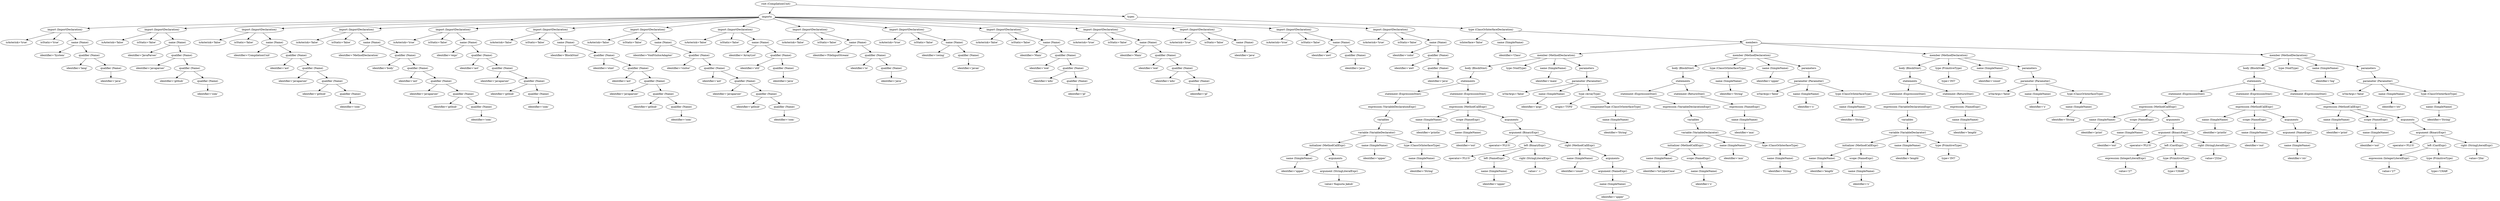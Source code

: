digraph {
n0 [label="root (CompilationUnit)"];
n1 [label="imports"];
n0 -> n1;
n2 [label="import (ImportDeclaration)"];
n1 -> n2;
n3 [label="isAsterisk='true'"];
n2 -> n3;
n4 [label="isStatic='true'"];
n2 -> n4;
n5 [label="name (Name)"];
n2 -> n5;
n6 [label="identifier='System'"];
n5 -> n6;
n7 [label="qualifier (Name)"];
n5 -> n7;
n8 [label="identifier='lang'"];
n7 -> n8;
n9 [label="qualifier (Name)"];
n7 -> n9;
n10 [label="identifier='java'"];
n9 -> n10;
n11 [label="import (ImportDeclaration)"];
n1 -> n11;
n12 [label="isAsterisk='false'"];
n11 -> n12;
n13 [label="isStatic='false'"];
n11 -> n13;
n14 [label="name (Name)"];
n11 -> n14;
n15 [label="identifier='JavaParser'"];
n14 -> n15;
n16 [label="qualifier (Name)"];
n14 -> n16;
n17 [label="identifier='javaparser'"];
n16 -> n17;
n18 [label="qualifier (Name)"];
n16 -> n18;
n19 [label="identifier='github'"];
n18 -> n19;
n20 [label="qualifier (Name)"];
n18 -> n20;
n21 [label="identifier='com'"];
n20 -> n21;
n22 [label="import (ImportDeclaration)"];
n1 -> n22;
n23 [label="isAsterisk='false'"];
n22 -> n23;
n24 [label="isStatic='false'"];
n22 -> n24;
n25 [label="name (Name)"];
n22 -> n25;
n26 [label="identifier='CompilationUnit'"];
n25 -> n26;
n27 [label="qualifier (Name)"];
n25 -> n27;
n28 [label="identifier='ast'"];
n27 -> n28;
n29 [label="qualifier (Name)"];
n27 -> n29;
n30 [label="identifier='javaparser'"];
n29 -> n30;
n31 [label="qualifier (Name)"];
n29 -> n31;
n32 [label="identifier='github'"];
n31 -> n32;
n33 [label="qualifier (Name)"];
n31 -> n33;
n34 [label="identifier='com'"];
n33 -> n34;
n35 [label="import (ImportDeclaration)"];
n1 -> n35;
n36 [label="isAsterisk='false'"];
n35 -> n36;
n37 [label="isStatic='false'"];
n35 -> n37;
n38 [label="name (Name)"];
n35 -> n38;
n39 [label="identifier='MethodDeclaration'"];
n38 -> n39;
n40 [label="qualifier (Name)"];
n38 -> n40;
n41 [label="identifier='body'"];
n40 -> n41;
n42 [label="qualifier (Name)"];
n40 -> n42;
n43 [label="identifier='ast'"];
n42 -> n43;
n44 [label="qualifier (Name)"];
n42 -> n44;
n45 [label="identifier='javaparser'"];
n44 -> n45;
n46 [label="qualifier (Name)"];
n44 -> n46;
n47 [label="identifier='github'"];
n46 -> n47;
n48 [label="qualifier (Name)"];
n46 -> n48;
n49 [label="identifier='com'"];
n48 -> n49;
n50 [label="import (ImportDeclaration)"];
n1 -> n50;
n51 [label="isAsterisk='true'"];
n50 -> n51;
n52 [label="isStatic='false'"];
n50 -> n52;
n53 [label="name (Name)"];
n50 -> n53;
n54 [label="identifier='expr'"];
n53 -> n54;
n55 [label="qualifier (Name)"];
n53 -> n55;
n56 [label="identifier='ast'"];
n55 -> n56;
n57 [label="qualifier (Name)"];
n55 -> n57;
n58 [label="identifier='javaparser'"];
n57 -> n58;
n59 [label="qualifier (Name)"];
n57 -> n59;
n60 [label="identifier='github'"];
n59 -> n60;
n61 [label="qualifier (Name)"];
n59 -> n61;
n62 [label="identifier='com'"];
n61 -> n62;
n63 [label="import (ImportDeclaration)"];
n1 -> n63;
n64 [label="isAsterisk='false'"];
n63 -> n64;
n65 [label="isStatic='false'"];
n63 -> n65;
n66 [label="name (Name)"];
n63 -> n66;
n67 [label="identifier='BlockStmt'"];
n66 -> n67;
n68 [label="qualifier (Name)"];
n66 -> n68;
n69 [label="identifier='stmt'"];
n68 -> n69;
n70 [label="qualifier (Name)"];
n68 -> n70;
n71 [label="identifier='ast'"];
n70 -> n71;
n72 [label="qualifier (Name)"];
n70 -> n72;
n73 [label="identifier='javaparser'"];
n72 -> n73;
n74 [label="qualifier (Name)"];
n72 -> n74;
n75 [label="identifier='github'"];
n74 -> n75;
n76 [label="qualifier (Name)"];
n74 -> n76;
n77 [label="identifier='com'"];
n76 -> n77;
n78 [label="import (ImportDeclaration)"];
n1 -> n78;
n79 [label="isAsterisk='false'"];
n78 -> n79;
n80 [label="isStatic='false'"];
n78 -> n80;
n81 [label="name (Name)"];
n78 -> n81;
n82 [label="identifier='VoidVisitorAdapter'"];
n81 -> n82;
n83 [label="qualifier (Name)"];
n81 -> n83;
n84 [label="identifier='visitor'"];
n83 -> n84;
n85 [label="qualifier (Name)"];
n83 -> n85;
n86 [label="identifier='ast'"];
n85 -> n86;
n87 [label="qualifier (Name)"];
n85 -> n87;
n88 [label="identifier='javaparser'"];
n87 -> n88;
n89 [label="qualifier (Name)"];
n87 -> n89;
n90 [label="identifier='github'"];
n89 -> n90;
n91 [label="qualifier (Name)"];
n89 -> n91;
n92 [label="identifier='com'"];
n91 -> n92;
n93 [label="import (ImportDeclaration)"];
n1 -> n93;
n94 [label="isAsterisk='false'"];
n93 -> n94;
n95 [label="isStatic='false'"];
n93 -> n95;
n96 [label="name (Name)"];
n93 -> n96;
n97 [label="identifier='ArrayList'"];
n96 -> n97;
n98 [label="qualifier (Name)"];
n96 -> n98;
n99 [label="identifier='util'"];
n98 -> n99;
n100 [label="qualifier (Name)"];
n98 -> n100;
n101 [label="identifier='java'"];
n100 -> n101;
n102 [label="import (ImportDeclaration)"];
n1 -> n102;
n103 [label="isAsterisk='false'"];
n102 -> n103;
n104 [label="isStatic='false'"];
n102 -> n104;
n105 [label="name (Name)"];
n102 -> n105;
n106 [label="identifier='FileInputStream'"];
n105 -> n106;
n107 [label="qualifier (Name)"];
n105 -> n107;
n108 [label="identifier='io'"];
n107 -> n108;
n109 [label="qualifier (Name)"];
n107 -> n109;
n110 [label="identifier='java'"];
n109 -> n110;
n111 [label="import (ImportDeclaration)"];
n1 -> n111;
n112 [label="isAsterisk='true'"];
n111 -> n112;
n113 [label="isStatic='false'"];
n111 -> n113;
n114 [label="name (Name)"];
n111 -> n114;
n115 [label="identifier='swing'"];
n114 -> n115;
n116 [label="qualifier (Name)"];
n114 -> n116;
n117 [label="identifier='javax'"];
n116 -> n117;
n118 [label="import (ImportDeclaration)"];
n1 -> n118;
n119 [label="isAsterisk='false'"];
n118 -> n119;
n120 [label="isStatic='false'"];
n118 -> n120;
n121 [label="name (Name)"];
n118 -> n121;
n122 [label="identifier='Main'"];
n121 -> n122;
n123 [label="qualifier (Name)"];
n121 -> n123;
n124 [label="identifier='wat'"];
n123 -> n124;
n125 [label="qualifier (Name)"];
n123 -> n125;
n126 [label="identifier='edu'"];
n125 -> n126;
n127 [label="qualifier (Name)"];
n125 -> n127;
n128 [label="identifier='pl'"];
n127 -> n128;
n129 [label="import (ImportDeclaration)"];
n1 -> n129;
n130 [label="isAsterisk='true'"];
n129 -> n130;
n131 [label="isStatic='false'"];
n129 -> n131;
n132 [label="name (Name)"];
n129 -> n132;
n133 [label="identifier='Main'"];
n132 -> n133;
n134 [label="qualifier (Name)"];
n132 -> n134;
n135 [label="identifier='wat'"];
n134 -> n135;
n136 [label="qualifier (Name)"];
n134 -> n136;
n137 [label="identifier='edu'"];
n136 -> n137;
n138 [label="qualifier (Name)"];
n136 -> n138;
n139 [label="identifier='pl'"];
n138 -> n139;
n140 [label="import (ImportDeclaration)"];
n1 -> n140;
n141 [label="isAsterisk='true'"];
n140 -> n141;
n142 [label="isStatic='false'"];
n140 -> n142;
n143 [label="name (Name)"];
n140 -> n143;
n144 [label="identifier='java'"];
n143 -> n144;
n145 [label="import (ImportDeclaration)"];
n1 -> n145;
n146 [label="isAsterisk='true'"];
n145 -> n146;
n147 [label="isStatic='false'"];
n145 -> n147;
n148 [label="name (Name)"];
n145 -> n148;
n149 [label="identifier='awt'"];
n148 -> n149;
n150 [label="qualifier (Name)"];
n148 -> n150;
n151 [label="identifier='java'"];
n150 -> n151;
n152 [label="import (ImportDeclaration)"];
n1 -> n152;
n153 [label="isAsterisk='true'"];
n152 -> n153;
n154 [label="isStatic='false'"];
n152 -> n154;
n155 [label="name (Name)"];
n152 -> n155;
n156 [label="identifier='color'"];
n155 -> n156;
n157 [label="qualifier (Name)"];
n155 -> n157;
n158 [label="identifier='awt'"];
n157 -> n158;
n159 [label="qualifier (Name)"];
n157 -> n159;
n160 [label="identifier='java'"];
n159 -> n160;
n161 [label="types"];
n0 -> n161;
n162 [label="type (ClassOrInterfaceDeclaration)"];
n161 -> n162;
n163 [label="isInterface='false'"];
n162 -> n163;
n164 [label="name (SimpleName)"];
n162 -> n164;
n165 [label="identifier='Class'"];
n164 -> n165;
n166 [label="members"];
n162 -> n166;
n167 [label="member (MethodDeclaration)"];
n166 -> n167;
n168 [label="body (BlockStmt)"];
n167 -> n168;
n169 [label="statements"];
n168 -> n169;
n170 [label="statement (ExpressionStmt)"];
n169 -> n170;
n171 [label="expression (VariableDeclarationExpr)"];
n170 -> n171;
n172 [label="variables"];
n171 -> n172;
n173 [label="variable (VariableDeclarator)"];
n172 -> n173;
n174 [label="initializer (MethodCallExpr)"];
n173 -> n174;
n175 [label="name (SimpleName)"];
n174 -> n175;
n176 [label="identifier='upper'"];
n175 -> n176;
n177 [label="arguments"];
n174 -> n177;
n178 [label="argument (StringLiteralExpr)"];
n177 -> n178;
n179 [label="value='Kapusta Jakub'"];
n178 -> n179;
n180 [label="name (SimpleName)"];
n173 -> n180;
n181 [label="identifier='upper'"];
n180 -> n181;
n182 [label="type (ClassOrInterfaceType)"];
n173 -> n182;
n183 [label="name (SimpleName)"];
n182 -> n183;
n184 [label="identifier='String'"];
n183 -> n184;
n185 [label="statement (ExpressionStmt)"];
n169 -> n185;
n186 [label="expression (MethodCallExpr)"];
n185 -> n186;
n187 [label="name (SimpleName)"];
n186 -> n187;
n188 [label="identifier='println'"];
n187 -> n188;
n189 [label="scope (NameExpr)"];
n186 -> n189;
n190 [label="name (SimpleName)"];
n189 -> n190;
n191 [label="identifier='out'"];
n190 -> n191;
n192 [label="arguments"];
n186 -> n192;
n193 [label="argument (BinaryExpr)"];
n192 -> n193;
n194 [label="operator='PLUS'"];
n193 -> n194;
n195 [label="left (BinaryExpr)"];
n193 -> n195;
n196 [label="operator='PLUS'"];
n195 -> n196;
n197 [label="left (NameExpr)"];
n195 -> n197;
n198 [label="name (SimpleName)"];
n197 -> n198;
n199 [label="identifier='upper'"];
n198 -> n199;
n200 [label="right (StringLiteralExpr)"];
n195 -> n200;
n201 [label="value=' = '"];
n200 -> n201;
n202 [label="right (MethodCallExpr)"];
n193 -> n202;
n203 [label="name (SimpleName)"];
n202 -> n203;
n204 [label="identifier='count'"];
n203 -> n204;
n205 [label="arguments"];
n202 -> n205;
n206 [label="argument (NameExpr)"];
n205 -> n206;
n207 [label="name (SimpleName)"];
n206 -> n207;
n208 [label="identifier='upper'"];
n207 -> n208;
n209 [label="type (VoidType)"];
n167 -> n209;
n210 [label="name (SimpleName)"];
n167 -> n210;
n211 [label="identifier='main'"];
n210 -> n211;
n212 [label="parameters"];
n167 -> n212;
n213 [label="parameter (Parameter)"];
n212 -> n213;
n214 [label="isVarArgs='false'"];
n213 -> n214;
n215 [label="name (SimpleName)"];
n213 -> n215;
n216 [label="identifier='args'"];
n215 -> n216;
n217 [label="type (ArrayType)"];
n213 -> n217;
n218 [label="origin='TYPE'"];
n217 -> n218;
n219 [label="componentType (ClassOrInterfaceType)"];
n217 -> n219;
n220 [label="name (SimpleName)"];
n219 -> n220;
n221 [label="identifier='String'"];
n220 -> n221;
n222 [label="member (MethodDeclaration)"];
n166 -> n222;
n223 [label="body (BlockStmt)"];
n222 -> n223;
n224 [label="statements"];
n223 -> n224;
n225 [label="statement (ExpressionStmt)"];
n224 -> n225;
n226 [label="expression (VariableDeclarationExpr)"];
n225 -> n226;
n227 [label="variables"];
n226 -> n227;
n228 [label="variable (VariableDeclarator)"];
n227 -> n228;
n229 [label="initializer (MethodCallExpr)"];
n228 -> n229;
n230 [label="name (SimpleName)"];
n229 -> n230;
n231 [label="identifier='toUpperCase'"];
n230 -> n231;
n232 [label="scope (NameExpr)"];
n229 -> n232;
n233 [label="name (SimpleName)"];
n232 -> n233;
n234 [label="identifier='s'"];
n233 -> n234;
n235 [label="name (SimpleName)"];
n228 -> n235;
n236 [label="identifier='aux'"];
n235 -> n236;
n237 [label="type (ClassOrInterfaceType)"];
n228 -> n237;
n238 [label="name (SimpleName)"];
n237 -> n238;
n239 [label="identifier='String'"];
n238 -> n239;
n240 [label="statement (ReturnStmt)"];
n224 -> n240;
n241 [label="expression (NameExpr)"];
n240 -> n241;
n242 [label="name (SimpleName)"];
n241 -> n242;
n243 [label="identifier='aux'"];
n242 -> n243;
n244 [label="type (ClassOrInterfaceType)"];
n222 -> n244;
n245 [label="name (SimpleName)"];
n244 -> n245;
n246 [label="identifier='String'"];
n245 -> n246;
n247 [label="name (SimpleName)"];
n222 -> n247;
n248 [label="identifier='upper'"];
n247 -> n248;
n249 [label="parameters"];
n222 -> n249;
n250 [label="parameter (Parameter)"];
n249 -> n250;
n251 [label="isVarArgs='false'"];
n250 -> n251;
n252 [label="name (SimpleName)"];
n250 -> n252;
n253 [label="identifier='s'"];
n252 -> n253;
n254 [label="type (ClassOrInterfaceType)"];
n250 -> n254;
n255 [label="name (SimpleName)"];
n254 -> n255;
n256 [label="identifier='String'"];
n255 -> n256;
n257 [label="member (MethodDeclaration)"];
n166 -> n257;
n258 [label="body (BlockStmt)"];
n257 -> n258;
n259 [label="statements"];
n258 -> n259;
n260 [label="statement (ExpressionStmt)"];
n259 -> n260;
n261 [label="expression (VariableDeclarationExpr)"];
n260 -> n261;
n262 [label="variables"];
n261 -> n262;
n263 [label="variable (VariableDeclarator)"];
n262 -> n263;
n264 [label="initializer (MethodCallExpr)"];
n263 -> n264;
n265 [label="name (SimpleName)"];
n264 -> n265;
n266 [label="identifier='length'"];
n265 -> n266;
n267 [label="scope (NameExpr)"];
n264 -> n267;
n268 [label="name (SimpleName)"];
n267 -> n268;
n269 [label="identifier='s'"];
n268 -> n269;
n270 [label="name (SimpleName)"];
n263 -> n270;
n271 [label="identifier='length'"];
n270 -> n271;
n272 [label="type (PrimitiveType)"];
n263 -> n272;
n273 [label="type='INT'"];
n272 -> n273;
n274 [label="statement (ReturnStmt)"];
n259 -> n274;
n275 [label="expression (NameExpr)"];
n274 -> n275;
n276 [label="name (SimpleName)"];
n275 -> n276;
n277 [label="identifier='length'"];
n276 -> n277;
n278 [label="type (PrimitiveType)"];
n257 -> n278;
n279 [label="type='INT'"];
n278 -> n279;
n280 [label="name (SimpleName)"];
n257 -> n280;
n281 [label="identifier='count'"];
n280 -> n281;
n282 [label="parameters"];
n257 -> n282;
n283 [label="parameter (Parameter)"];
n282 -> n283;
n284 [label="isVarArgs='false'"];
n283 -> n284;
n285 [label="name (SimpleName)"];
n283 -> n285;
n286 [label="identifier='s'"];
n285 -> n286;
n287 [label="type (ClassOrInterfaceType)"];
n283 -> n287;
n288 [label="name (SimpleName)"];
n287 -> n288;
n289 [label="identifier='String'"];
n288 -> n289;
n290 [label="member (MethodDeclaration)"];
n166 -> n290;
n291 [label="body (BlockStmt)"];
n290 -> n291;
n292 [label="statements"];
n291 -> n292;
n293 [label="statement (ExpressionStmt)"];
n292 -> n293;
n294 [label="expression (MethodCallExpr)"];
n293 -> n294;
n295 [label="name (SimpleName)"];
n294 -> n295;
n296 [label="identifier='print'"];
n295 -> n296;
n297 [label="scope (NameExpr)"];
n294 -> n297;
n298 [label="name (SimpleName)"];
n297 -> n298;
n299 [label="identifier='out'"];
n298 -> n299;
n300 [label="arguments"];
n294 -> n300;
n301 [label="argument (BinaryExpr)"];
n300 -> n301;
n302 [label="operator='PLUS'"];
n301 -> n302;
n303 [label="left (CastExpr)"];
n301 -> n303;
n304 [label="expression (IntegerLiteralExpr)"];
n303 -> n304;
n305 [label="value='27'"];
n304 -> n305;
n306 [label="type (PrimitiveType)"];
n303 -> n306;
n307 [label="type='CHAR'"];
n306 -> n307;
n308 [label="right (StringLiteralExpr)"];
n301 -> n308;
n309 [label="value='[32m'"];
n308 -> n309;
n310 [label="statement (ExpressionStmt)"];
n292 -> n310;
n311 [label="expression (MethodCallExpr)"];
n310 -> n311;
n312 [label="name (SimpleName)"];
n311 -> n312;
n313 [label="identifier='println'"];
n312 -> n313;
n314 [label="scope (NameExpr)"];
n311 -> n314;
n315 [label="name (SimpleName)"];
n314 -> n315;
n316 [label="identifier='out'"];
n315 -> n316;
n317 [label="arguments"];
n311 -> n317;
n318 [label="argument (NameExpr)"];
n317 -> n318;
n319 [label="name (SimpleName)"];
n318 -> n319;
n320 [label="identifier='str'"];
n319 -> n320;
n321 [label="statement (ExpressionStmt)"];
n292 -> n321;
n322 [label="expression (MethodCallExpr)"];
n321 -> n322;
n323 [label="name (SimpleName)"];
n322 -> n323;
n324 [label="identifier='print'"];
n323 -> n324;
n325 [label="scope (NameExpr)"];
n322 -> n325;
n326 [label="name (SimpleName)"];
n325 -> n326;
n327 [label="identifier='out'"];
n326 -> n327;
n328 [label="arguments"];
n322 -> n328;
n329 [label="argument (BinaryExpr)"];
n328 -> n329;
n330 [label="operator='PLUS'"];
n329 -> n330;
n331 [label="left (CastExpr)"];
n329 -> n331;
n332 [label="expression (IntegerLiteralExpr)"];
n331 -> n332;
n333 [label="value='27'"];
n332 -> n333;
n334 [label="type (PrimitiveType)"];
n331 -> n334;
n335 [label="type='CHAR'"];
n334 -> n335;
n336 [label="right (StringLiteralExpr)"];
n329 -> n336;
n337 [label="value='[0m'"];
n336 -> n337;
n338 [label="type (VoidType)"];
n290 -> n338;
n339 [label="name (SimpleName)"];
n290 -> n339;
n340 [label="identifier='log'"];
n339 -> n340;
n341 [label="parameters"];
n290 -> n341;
n342 [label="parameter (Parameter)"];
n341 -> n342;
n343 [label="isVarArgs='false'"];
n342 -> n343;
n344 [label="name (SimpleName)"];
n342 -> n344;
n345 [label="identifier='str'"];
n344 -> n345;
n346 [label="type (ClassOrInterfaceType)"];
n342 -> n346;
n347 [label="name (SimpleName)"];
n346 -> n347;
n348 [label="identifier='String'"];
n347 -> n348;
}